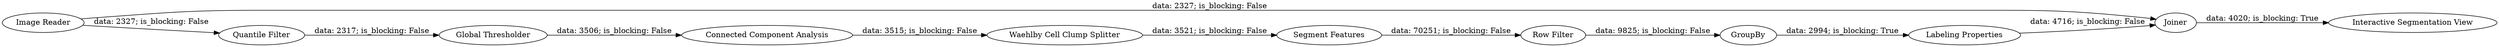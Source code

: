 digraph {
	"3560251064968249182_5" [label="Connected Component Analysis"]
	"3560251064968249182_1" [label="Image Reader"]
	"3560251064968249182_10" [label=GroupBy]
	"3560251064968249182_8" [label="Segment Features"]
	"3560251064968249182_12" [label="Interactive Segmentation View"]
	"3560251064968249182_11" [label=Joiner]
	"3560251064968249182_7" [label="Quantile Filter"]
	"3560251064968249182_13" [label="Labeling Properties"]
	"3560251064968249182_3" [label="Global Thresholder"]
	"3560251064968249182_6" [label="Waehlby Cell Clump Splitter"]
	"3560251064968249182_9" [label="Row Filter"]
	"3560251064968249182_13" -> "3560251064968249182_11" [label="data: 4716; is_blocking: False"]
	"3560251064968249182_5" -> "3560251064968249182_6" [label="data: 3515; is_blocking: False"]
	"3560251064968249182_1" -> "3560251064968249182_7" [label="data: 2327; is_blocking: False"]
	"3560251064968249182_10" -> "3560251064968249182_13" [label="data: 2994; is_blocking: True"]
	"3560251064968249182_7" -> "3560251064968249182_3" [label="data: 2317; is_blocking: False"]
	"3560251064968249182_11" -> "3560251064968249182_12" [label="data: 4020; is_blocking: True"]
	"3560251064968249182_8" -> "3560251064968249182_9" [label="data: 70251; is_blocking: False"]
	"3560251064968249182_1" -> "3560251064968249182_11" [label="data: 2327; is_blocking: False"]
	"3560251064968249182_9" -> "3560251064968249182_10" [label="data: 9825; is_blocking: False"]
	"3560251064968249182_3" -> "3560251064968249182_5" [label="data: 3506; is_blocking: False"]
	"3560251064968249182_6" -> "3560251064968249182_8" [label="data: 3521; is_blocking: False"]
	rankdir=LR
}
